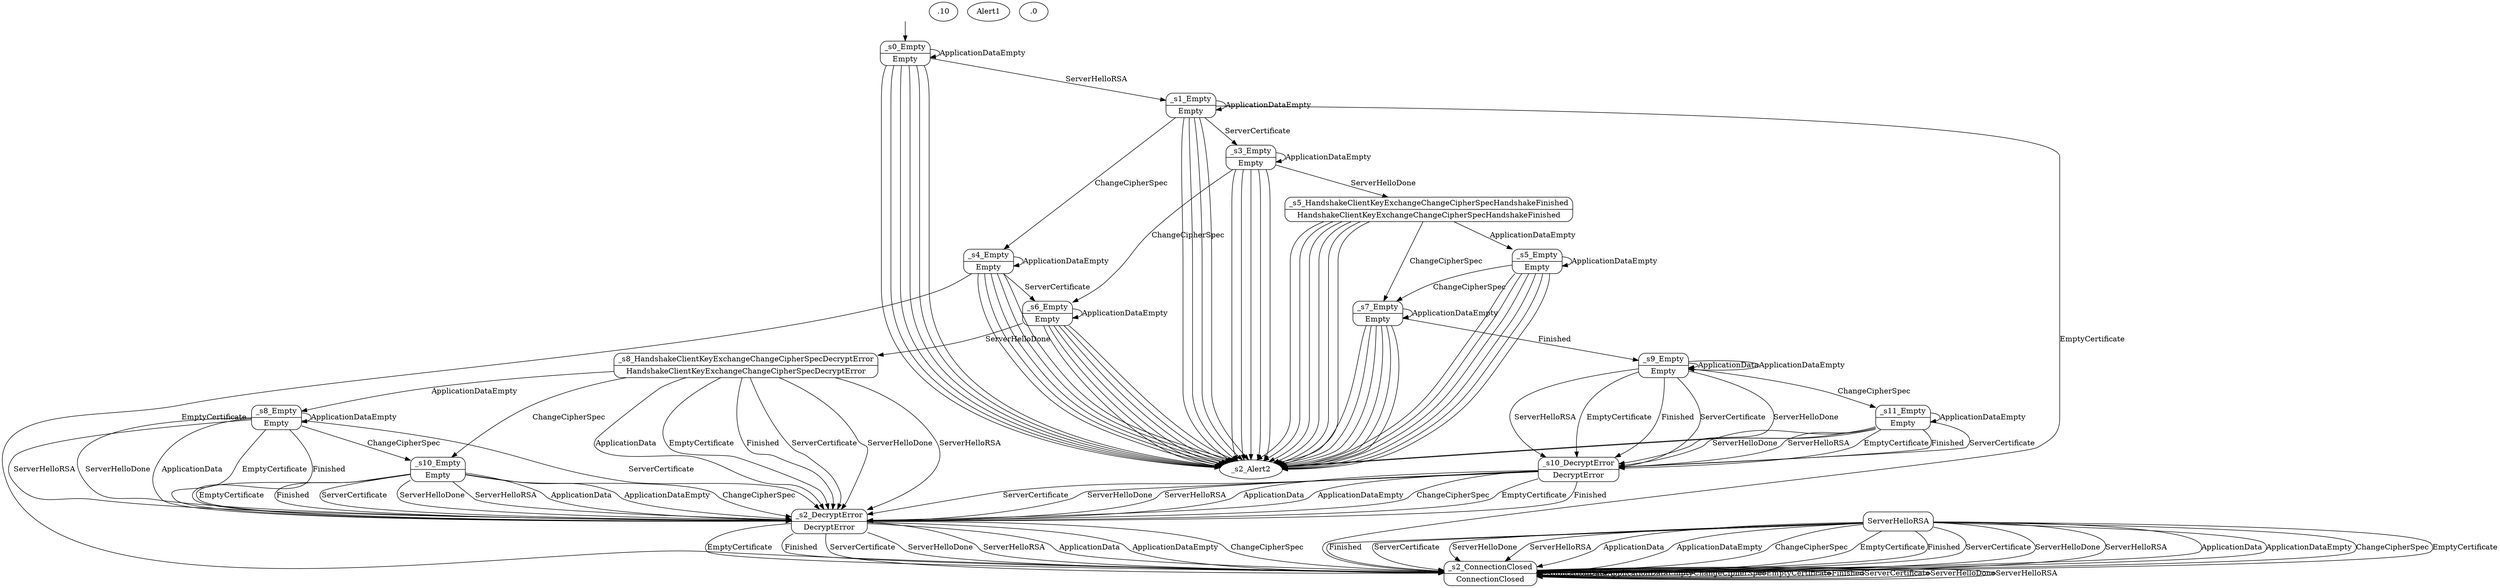 digraph g {

    __start0 [label="" shape="none"]
    __start0 -> _s0_Empty

    _s0_Empty [label="{ _s0_Empty | Empty }" shape="record" style="rounded"]
    _s10_DecryptError [label="{ _s10_DecryptError | DecryptError }" shape="record" style="rounded"]
    _s10_Empty [label="{ _s10_Empty | Empty }" shape="record" style="rounded"]
    _s11_Empty [label="{ _s11_Empty | Empty }" shape="record" style="rounded"]
    _s1_Empty [label="{ _s1_Empty | Empty }" shape="record" style="rounded"]
    _s2_Alert2.10Alert1.0ConnectionClosed [label="{ _s2_Alert2.10Alert1.0ConnectionClosed | Alert2.10Alert1.0ConnectionClosed }" shape="record" style="rounded"]
    _s2_Alert2.10ConnectionClosed [label="{ _s2_Alert2.10ConnectionClosed | Alert2.10ConnectionClosed }" shape="record" style="rounded"]
    _s2_ConnectionClosed [label="{ _s2_ConnectionClosed | ConnectionClosed }" shape="record" style="rounded"]
    _s2_DecryptError [label="{ _s2_DecryptError | DecryptError }" shape="record" style="rounded"]
    _s3_Empty [label="{ _s3_Empty | Empty }" shape="record" style="rounded"]
    _s4_Empty [label="{ _s4_Empty | Empty }" shape="record" style="rounded"]
    _s5_Empty [label="{ _s5_Empty | Empty }" shape="record" style="rounded"]
    _s5_HandshakeClientKeyExchangeChangeCipherSpecHandshakeFinished [label="{ _s5_HandshakeClientKeyExchangeChangeCipherSpecHandshakeFinished | HandshakeClientKeyExchangeChangeCipherSpecHandshakeFinished }" shape="record" style="rounded"]
    _s6_Empty [label="{ _s6_Empty | Empty }" shape="record" style="rounded"]
    _s7_Empty [label="{ _s7_Empty | Empty }" shape="record" style="rounded"]
    _s8_Empty [label="{ _s8_Empty | Empty }" shape="record" style="rounded"]
    _s8_HandshakeClientKeyExchangeChangeCipherSpecDecryptError [label="{ _s8_HandshakeClientKeyExchangeChangeCipherSpecDecryptError | HandshakeClientKeyExchangeChangeCipherSpecDecryptError }" shape="record" style="rounded"]
    _s9_Empty [label="{ _s9_Empty | Empty }" shape="record" style="rounded"]

    _s0_Empty -> _s0_Empty  [label="ApplicationDataEmpty"]
    _s0_Empty -> _s1_Empty  [label="ServerHelloRSA"]
    _s0_Empty -> _s2_Alert2.10ConnectionClosed  [label="ApplicationData"]
    _s0_Empty -> _s2_Alert2.10ConnectionClosed  [label="ChangeCipherSpec"]
    _s0_Empty -> _s2_Alert2.10ConnectionClosed  [label="EmptyCertificate"]
    _s0_Empty -> _s2_Alert2.10ConnectionClosed  [label="Finished"]
    _s0_Empty -> _s2_Alert2.10ConnectionClosed  [label="ServerCertificate"]
    _s0_Empty -> _s2_Alert2.10ConnectionClosed  [label="ServerHelloDone"]
    _s10_DecryptError -> _s2_DecryptError  [label="ApplicationData"]
    _s10_DecryptError -> _s2_DecryptError  [label="ApplicationDataEmpty"]
    _s10_DecryptError -> _s2_DecryptError  [label="ChangeCipherSpec"]
    _s10_DecryptError -> _s2_DecryptError  [label="EmptyCertificate"]
    _s10_DecryptError -> _s2_DecryptError  [label="Finished"]
    _s10_DecryptError -> _s2_DecryptError  [label="ServerCertificate"]
    _s10_DecryptError -> _s2_DecryptError  [label="ServerHelloDone"]
    _s10_DecryptError -> _s2_DecryptError  [label="ServerHelloRSA"]
    _s10_Empty -> _s2_DecryptError  [label="ApplicationData"]
    _s10_Empty -> _s2_DecryptError  [label="ApplicationDataEmpty"]
    _s10_Empty -> _s2_DecryptError  [label="ChangeCipherSpec"]
    _s10_Empty -> _s2_DecryptError  [label="EmptyCertificate"]
    _s10_Empty -> _s2_DecryptError  [label="Finished"]
    _s10_Empty -> _s2_DecryptError  [label="ServerCertificate"]
    _s10_Empty -> _s2_DecryptError  [label="ServerHelloDone"]
    _s10_Empty -> _s2_DecryptError  [label="ServerHelloRSA"]
    _s11_Empty -> _s10_DecryptError  [label="EmptyCertificate"]
    _s11_Empty -> _s10_DecryptError  [label="Finished"]
    _s11_Empty -> _s10_DecryptError  [label="ServerCertificate"]
    _s11_Empty -> _s10_DecryptError  [label="ServerHelloDone"]
    _s11_Empty -> _s10_DecryptError  [label="ServerHelloRSA"]
    _s11_Empty -> _s11_Empty  [label="ApplicationDataEmpty"]
    _s11_Empty -> _s2_Alert2.10Alert1.0ConnectionClosed  [label="ApplicationData"]
    _s11_Empty -> _s2_Alert2.10Alert1.0ConnectionClosed  [label="ChangeCipherSpec"]
    _s1_Empty -> _s1_Empty  [label="ApplicationDataEmpty"]
    _s1_Empty -> _s2_Alert2.10ConnectionClosed  [label="ApplicationData"]
    _s1_Empty -> _s2_Alert2.10ConnectionClosed  [label="Finished"]
    _s1_Empty -> _s2_Alert2.10ConnectionClosed  [label="ServerHelloDone"]
    _s1_Empty -> _s2_Alert2.10ConnectionClosed  [label="ServerHelloRSA"]
    _s1_Empty -> _s2_ConnectionClosed  [label="EmptyCertificate"]
    _s1_Empty -> _s3_Empty  [label="ServerCertificate"]
    _s1_Empty -> _s4_Empty  [label="ChangeCipherSpec"]
    _s2_Alert2.10Alert1.0ConnectionClosed -> _s2_ConnectionClosed  [label="ApplicationData"]
    _s2_Alert2.10Alert1.0ConnectionClosed -> _s2_ConnectionClosed  [label="ApplicationDataEmpty"]
    _s2_Alert2.10Alert1.0ConnectionClosed -> _s2_ConnectionClosed  [label="ChangeCipherSpec"]
    _s2_Alert2.10Alert1.0ConnectionClosed -> _s2_ConnectionClosed  [label="EmptyCertificate"]
    _s2_Alert2.10Alert1.0ConnectionClosed -> _s2_ConnectionClosed  [label="Finished"]
    _s2_Alert2.10Alert1.0ConnectionClosed -> _s2_ConnectionClosed  [label="ServerCertificate"]
    _s2_Alert2.10Alert1.0ConnectionClosed -> _s2_ConnectionClosed  [label="ServerHelloDone"]
    _s2_Alert2.10Alert1.0ConnectionClosed -> _s2_ConnectionClosed  [label="ServerHelloRSA"]
    _s2_Alert2.10ConnectionClosed -> _s2_ConnectionClosed  [label="ApplicationData"]
    _s2_Alert2.10ConnectionClosed -> _s2_ConnectionClosed  [label="ApplicationDataEmpty"]
    _s2_Alert2.10ConnectionClosed -> _s2_ConnectionClosed  [label="ChangeCipherSpec"]
    _s2_Alert2.10ConnectionClosed -> _s2_ConnectionClosed  [label="EmptyCertificate"]
    _s2_Alert2.10ConnectionClosed -> _s2_ConnectionClosed  [label="Finished"]
    _s2_Alert2.10ConnectionClosed -> _s2_ConnectionClosed  [label="ServerCertificate"]
    _s2_Alert2.10ConnectionClosed -> _s2_ConnectionClosed  [label="ServerHelloDone"]
    _s2_Alert2.10ConnectionClosed -> _s2_ConnectionClosed  [label="ServerHelloRSA"]
    _s2_ConnectionClosed -> _s2_ConnectionClosed  [label="ApplicationData"]
    _s2_ConnectionClosed -> _s2_ConnectionClosed  [label="ApplicationDataEmpty"]
    _s2_ConnectionClosed -> _s2_ConnectionClosed  [label="ChangeCipherSpec"]
    _s2_ConnectionClosed -> _s2_ConnectionClosed  [label="EmptyCertificate"]
    _s2_ConnectionClosed -> _s2_ConnectionClosed  [label="Finished"]
    _s2_ConnectionClosed -> _s2_ConnectionClosed  [label="ServerCertificate"]
    _s2_ConnectionClosed -> _s2_ConnectionClosed  [label="ServerHelloDone"]
    _s2_ConnectionClosed -> _s2_ConnectionClosed  [label="ServerHelloRSA"]
    _s2_DecryptError -> _s2_ConnectionClosed  [label="ApplicationData"]
    _s2_DecryptError -> _s2_ConnectionClosed  [label="ApplicationDataEmpty"]
    _s2_DecryptError -> _s2_ConnectionClosed  [label="ChangeCipherSpec"]
    _s2_DecryptError -> _s2_ConnectionClosed  [label="EmptyCertificate"]
    _s2_DecryptError -> _s2_ConnectionClosed  [label="Finished"]
    _s2_DecryptError -> _s2_ConnectionClosed  [label="ServerCertificate"]
    _s2_DecryptError -> _s2_ConnectionClosed  [label="ServerHelloDone"]
    _s2_DecryptError -> _s2_ConnectionClosed  [label="ServerHelloRSA"]
    _s3_Empty -> _s2_Alert2.10ConnectionClosed  [label="ApplicationData"]
    _s3_Empty -> _s2_Alert2.10ConnectionClosed  [label="EmptyCertificate"]
    _s3_Empty -> _s2_Alert2.10ConnectionClosed  [label="Finished"]
    _s3_Empty -> _s2_Alert2.10ConnectionClosed  [label="ServerCertificate"]
    _s3_Empty -> _s2_Alert2.10ConnectionClosed  [label="ServerHelloRSA"]
    _s3_Empty -> _s3_Empty  [label="ApplicationDataEmpty"]
    _s3_Empty -> _s5_HandshakeClientKeyExchangeChangeCipherSpecHandshakeFinished  [label="ServerHelloDone"]
    _s3_Empty -> _s6_Empty  [label="ChangeCipherSpec"]
    _s4_Empty -> _s2_Alert2.10ConnectionClosed  [label="ApplicationData"]
    _s4_Empty -> _s2_Alert2.10ConnectionClosed  [label="ChangeCipherSpec"]
    _s4_Empty -> _s2_Alert2.10ConnectionClosed  [label="Finished"]
    _s4_Empty -> _s2_Alert2.10ConnectionClosed  [label="ServerHelloDone"]
    _s4_Empty -> _s2_Alert2.10ConnectionClosed  [label="ServerHelloRSA"]
    _s4_Empty -> _s2_ConnectionClosed  [label="EmptyCertificate"]
    _s4_Empty -> _s4_Empty  [label="ApplicationDataEmpty"]
    _s4_Empty -> _s6_Empty  [label="ServerCertificate"]
    _s5_Empty -> _s2_Alert2.10ConnectionClosed  [label="ApplicationData"]
    _s5_Empty -> _s2_Alert2.10ConnectionClosed  [label="EmptyCertificate"]
    _s5_Empty -> _s2_Alert2.10ConnectionClosed  [label="Finished"]
    _s5_Empty -> _s2_Alert2.10ConnectionClosed  [label="ServerCertificate"]
    _s5_Empty -> _s2_Alert2.10ConnectionClosed  [label="ServerHelloDone"]
    _s5_Empty -> _s2_Alert2.10ConnectionClosed  [label="ServerHelloRSA"]
    _s5_Empty -> _s5_Empty  [label="ApplicationDataEmpty"]
    _s5_Empty -> _s7_Empty  [label="ChangeCipherSpec"]
    _s5_HandshakeClientKeyExchangeChangeCipherSpecHandshakeFinished -> _s2_Alert2.10ConnectionClosed  [label="ApplicationData"]
    _s5_HandshakeClientKeyExchangeChangeCipherSpecHandshakeFinished -> _s2_Alert2.10ConnectionClosed  [label="EmptyCertificate"]
    _s5_HandshakeClientKeyExchangeChangeCipherSpecHandshakeFinished -> _s2_Alert2.10ConnectionClosed  [label="Finished"]
    _s5_HandshakeClientKeyExchangeChangeCipherSpecHandshakeFinished -> _s2_Alert2.10ConnectionClosed  [label="ServerCertificate"]
    _s5_HandshakeClientKeyExchangeChangeCipherSpecHandshakeFinished -> _s2_Alert2.10ConnectionClosed  [label="ServerHelloDone"]
    _s5_HandshakeClientKeyExchangeChangeCipherSpecHandshakeFinished -> _s2_Alert2.10ConnectionClosed  [label="ServerHelloRSA"]
    _s5_HandshakeClientKeyExchangeChangeCipherSpecHandshakeFinished -> _s5_Empty  [label="ApplicationDataEmpty"]
    _s5_HandshakeClientKeyExchangeChangeCipherSpecHandshakeFinished -> _s7_Empty  [label="ChangeCipherSpec"]
    _s6_Empty -> _s2_Alert2.10ConnectionClosed  [label="ApplicationData"]
    _s6_Empty -> _s2_Alert2.10ConnectionClosed  [label="ChangeCipherSpec"]
    _s6_Empty -> _s2_Alert2.10ConnectionClosed  [label="EmptyCertificate"]
    _s6_Empty -> _s2_Alert2.10ConnectionClosed  [label="Finished"]
    _s6_Empty -> _s2_Alert2.10ConnectionClosed  [label="ServerCertificate"]
    _s6_Empty -> _s2_Alert2.10ConnectionClosed  [label="ServerHelloRSA"]
    _s6_Empty -> _s6_Empty  [label="ApplicationDataEmpty"]
    _s6_Empty -> _s8_HandshakeClientKeyExchangeChangeCipherSpecDecryptError  [label="ServerHelloDone"]
    _s7_Empty -> _s2_Alert2.10ConnectionClosed  [label="ApplicationData"]
    _s7_Empty -> _s2_Alert2.10ConnectionClosed  [label="ChangeCipherSpec"]
    _s7_Empty -> _s2_Alert2.10ConnectionClosed  [label="EmptyCertificate"]
    _s7_Empty -> _s2_Alert2.10ConnectionClosed  [label="ServerCertificate"]
    _s7_Empty -> _s2_Alert2.10ConnectionClosed  [label="ServerHelloDone"]
    _s7_Empty -> _s2_Alert2.10ConnectionClosed  [label="ServerHelloRSA"]
    _s7_Empty -> _s7_Empty  [label="ApplicationDataEmpty"]
    _s7_Empty -> _s9_Empty  [label="Finished"]
    _s8_Empty -> _s10_Empty  [label="ChangeCipherSpec"]
    _s8_Empty -> _s2_DecryptError  [label="ApplicationData"]
    _s8_Empty -> _s2_DecryptError  [label="EmptyCertificate"]
    _s8_Empty -> _s2_DecryptError  [label="Finished"]
    _s8_Empty -> _s2_DecryptError  [label="ServerCertificate"]
    _s8_Empty -> _s2_DecryptError  [label="ServerHelloDone"]
    _s8_Empty -> _s2_DecryptError  [label="ServerHelloRSA"]
    _s8_Empty -> _s8_Empty  [label="ApplicationDataEmpty"]
    _s8_HandshakeClientKeyExchangeChangeCipherSpecDecryptError -> _s10_Empty  [label="ChangeCipherSpec"]
    _s8_HandshakeClientKeyExchangeChangeCipherSpecDecryptError -> _s2_DecryptError  [label="ApplicationData"]
    _s8_HandshakeClientKeyExchangeChangeCipherSpecDecryptError -> _s2_DecryptError  [label="EmptyCertificate"]
    _s8_HandshakeClientKeyExchangeChangeCipherSpecDecryptError -> _s2_DecryptError  [label="Finished"]
    _s8_HandshakeClientKeyExchangeChangeCipherSpecDecryptError -> _s2_DecryptError  [label="ServerCertificate"]
    _s8_HandshakeClientKeyExchangeChangeCipherSpecDecryptError -> _s2_DecryptError  [label="ServerHelloDone"]
    _s8_HandshakeClientKeyExchangeChangeCipherSpecDecryptError -> _s2_DecryptError  [label="ServerHelloRSA"]
    _s8_HandshakeClientKeyExchangeChangeCipherSpecDecryptError -> _s8_Empty  [label="ApplicationDataEmpty"]
    _s9_Empty -> _s10_DecryptError  [label="EmptyCertificate"]
    _s9_Empty -> _s10_DecryptError  [label="Finished"]
    _s9_Empty -> _s10_DecryptError  [label="ServerCertificate"]
    _s9_Empty -> _s10_DecryptError  [label="ServerHelloDone"]
    _s9_Empty -> _s10_DecryptError  [label="ServerHelloRSA"]
    _s9_Empty -> _s11_Empty  [label="ChangeCipherSpec"]
    _s9_Empty -> _s9_Empty  [label="ApplicationData"]
    _s9_Empty -> _s9_Empty  [label="ApplicationDataEmpty"]
}

